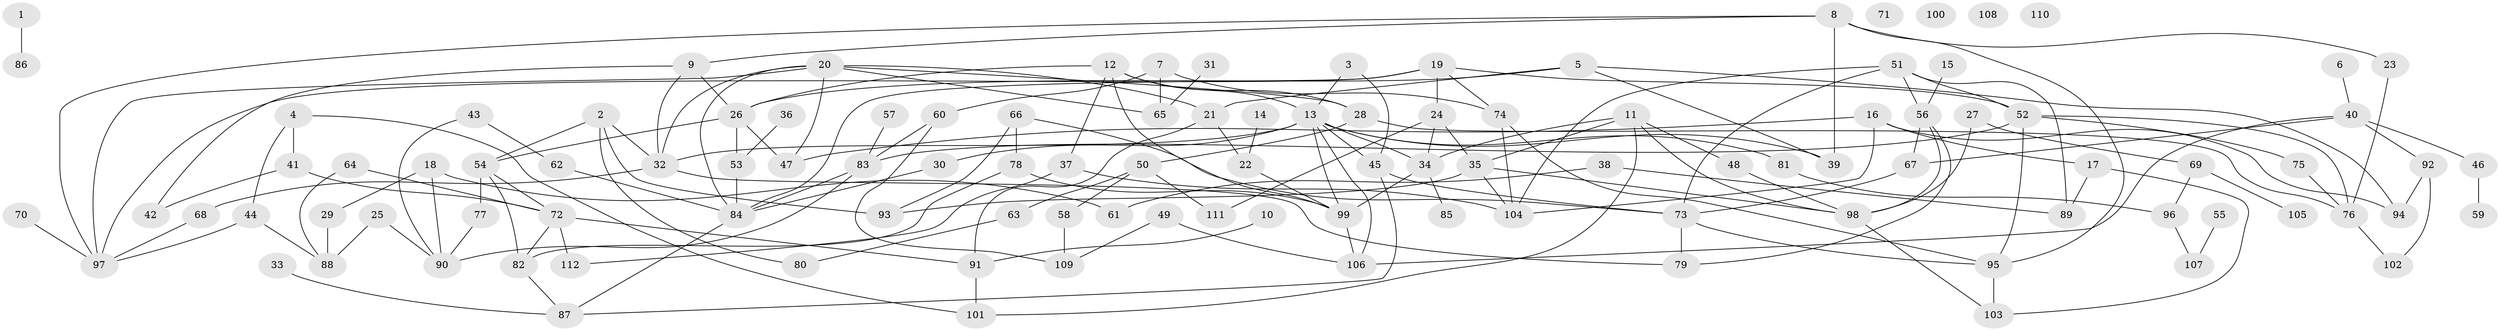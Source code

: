 // Generated by graph-tools (version 1.1) at 2025/40/03/09/25 04:40:10]
// undirected, 112 vertices, 176 edges
graph export_dot {
graph [start="1"]
  node [color=gray90,style=filled];
  1;
  2;
  3;
  4;
  5;
  6;
  7;
  8;
  9;
  10;
  11;
  12;
  13;
  14;
  15;
  16;
  17;
  18;
  19;
  20;
  21;
  22;
  23;
  24;
  25;
  26;
  27;
  28;
  29;
  30;
  31;
  32;
  33;
  34;
  35;
  36;
  37;
  38;
  39;
  40;
  41;
  42;
  43;
  44;
  45;
  46;
  47;
  48;
  49;
  50;
  51;
  52;
  53;
  54;
  55;
  56;
  57;
  58;
  59;
  60;
  61;
  62;
  63;
  64;
  65;
  66;
  67;
  68;
  69;
  70;
  71;
  72;
  73;
  74;
  75;
  76;
  77;
  78;
  79;
  80;
  81;
  82;
  83;
  84;
  85;
  86;
  87;
  88;
  89;
  90;
  91;
  92;
  93;
  94;
  95;
  96;
  97;
  98;
  99;
  100;
  101;
  102;
  103;
  104;
  105;
  106;
  107;
  108;
  109;
  110;
  111;
  112;
  1 -- 86;
  2 -- 32;
  2 -- 54;
  2 -- 80;
  2 -- 93;
  3 -- 13;
  3 -- 45;
  4 -- 41;
  4 -- 44;
  4 -- 101;
  5 -- 21;
  5 -- 26;
  5 -- 39;
  5 -- 94;
  6 -- 40;
  7 -- 60;
  7 -- 65;
  7 -- 74;
  8 -- 9;
  8 -- 23;
  8 -- 39;
  8 -- 95;
  8 -- 97;
  9 -- 26;
  9 -- 32;
  9 -- 42;
  10 -- 91;
  11 -- 34;
  11 -- 35;
  11 -- 48;
  11 -- 98;
  11 -- 101;
  12 -- 13;
  12 -- 26;
  12 -- 28;
  12 -- 37;
  12 -- 99;
  13 -- 30;
  13 -- 32;
  13 -- 34;
  13 -- 39;
  13 -- 45;
  13 -- 81;
  13 -- 99;
  13 -- 106;
  14 -- 22;
  15 -- 56;
  16 -- 17;
  16 -- 47;
  16 -- 94;
  16 -- 104;
  17 -- 89;
  17 -- 103;
  18 -- 29;
  18 -- 61;
  18 -- 90;
  19 -- 24;
  19 -- 52;
  19 -- 74;
  19 -- 84;
  19 -- 97;
  20 -- 21;
  20 -- 28;
  20 -- 32;
  20 -- 47;
  20 -- 65;
  20 -- 84;
  20 -- 97;
  21 -- 22;
  21 -- 91;
  22 -- 99;
  23 -- 76;
  24 -- 34;
  24 -- 35;
  24 -- 111;
  25 -- 88;
  25 -- 90;
  26 -- 47;
  26 -- 53;
  26 -- 54;
  27 -- 69;
  27 -- 98;
  28 -- 50;
  28 -- 76;
  29 -- 88;
  30 -- 84;
  31 -- 65;
  32 -- 68;
  32 -- 79;
  33 -- 87;
  34 -- 85;
  34 -- 99;
  35 -- 93;
  35 -- 98;
  35 -- 104;
  36 -- 53;
  37 -- 104;
  37 -- 112;
  38 -- 61;
  38 -- 89;
  40 -- 46;
  40 -- 67;
  40 -- 92;
  40 -- 106;
  41 -- 42;
  41 -- 72;
  43 -- 62;
  43 -- 90;
  44 -- 88;
  44 -- 97;
  45 -- 73;
  45 -- 87;
  46 -- 59;
  48 -- 98;
  49 -- 106;
  49 -- 109;
  50 -- 58;
  50 -- 63;
  50 -- 111;
  51 -- 52;
  51 -- 56;
  51 -- 73;
  51 -- 89;
  51 -- 104;
  52 -- 75;
  52 -- 76;
  52 -- 83;
  52 -- 95;
  53 -- 84;
  54 -- 72;
  54 -- 77;
  54 -- 82;
  55 -- 107;
  56 -- 67;
  56 -- 79;
  56 -- 98;
  57 -- 83;
  58 -- 109;
  60 -- 83;
  60 -- 109;
  62 -- 84;
  63 -- 80;
  64 -- 72;
  64 -- 88;
  66 -- 73;
  66 -- 78;
  66 -- 93;
  67 -- 73;
  68 -- 97;
  69 -- 96;
  69 -- 105;
  70 -- 97;
  72 -- 82;
  72 -- 91;
  72 -- 112;
  73 -- 79;
  73 -- 95;
  74 -- 95;
  74 -- 104;
  75 -- 76;
  76 -- 102;
  77 -- 90;
  78 -- 82;
  78 -- 99;
  81 -- 96;
  82 -- 87;
  83 -- 84;
  83 -- 90;
  84 -- 87;
  91 -- 101;
  92 -- 94;
  92 -- 102;
  95 -- 103;
  96 -- 107;
  98 -- 103;
  99 -- 106;
}
